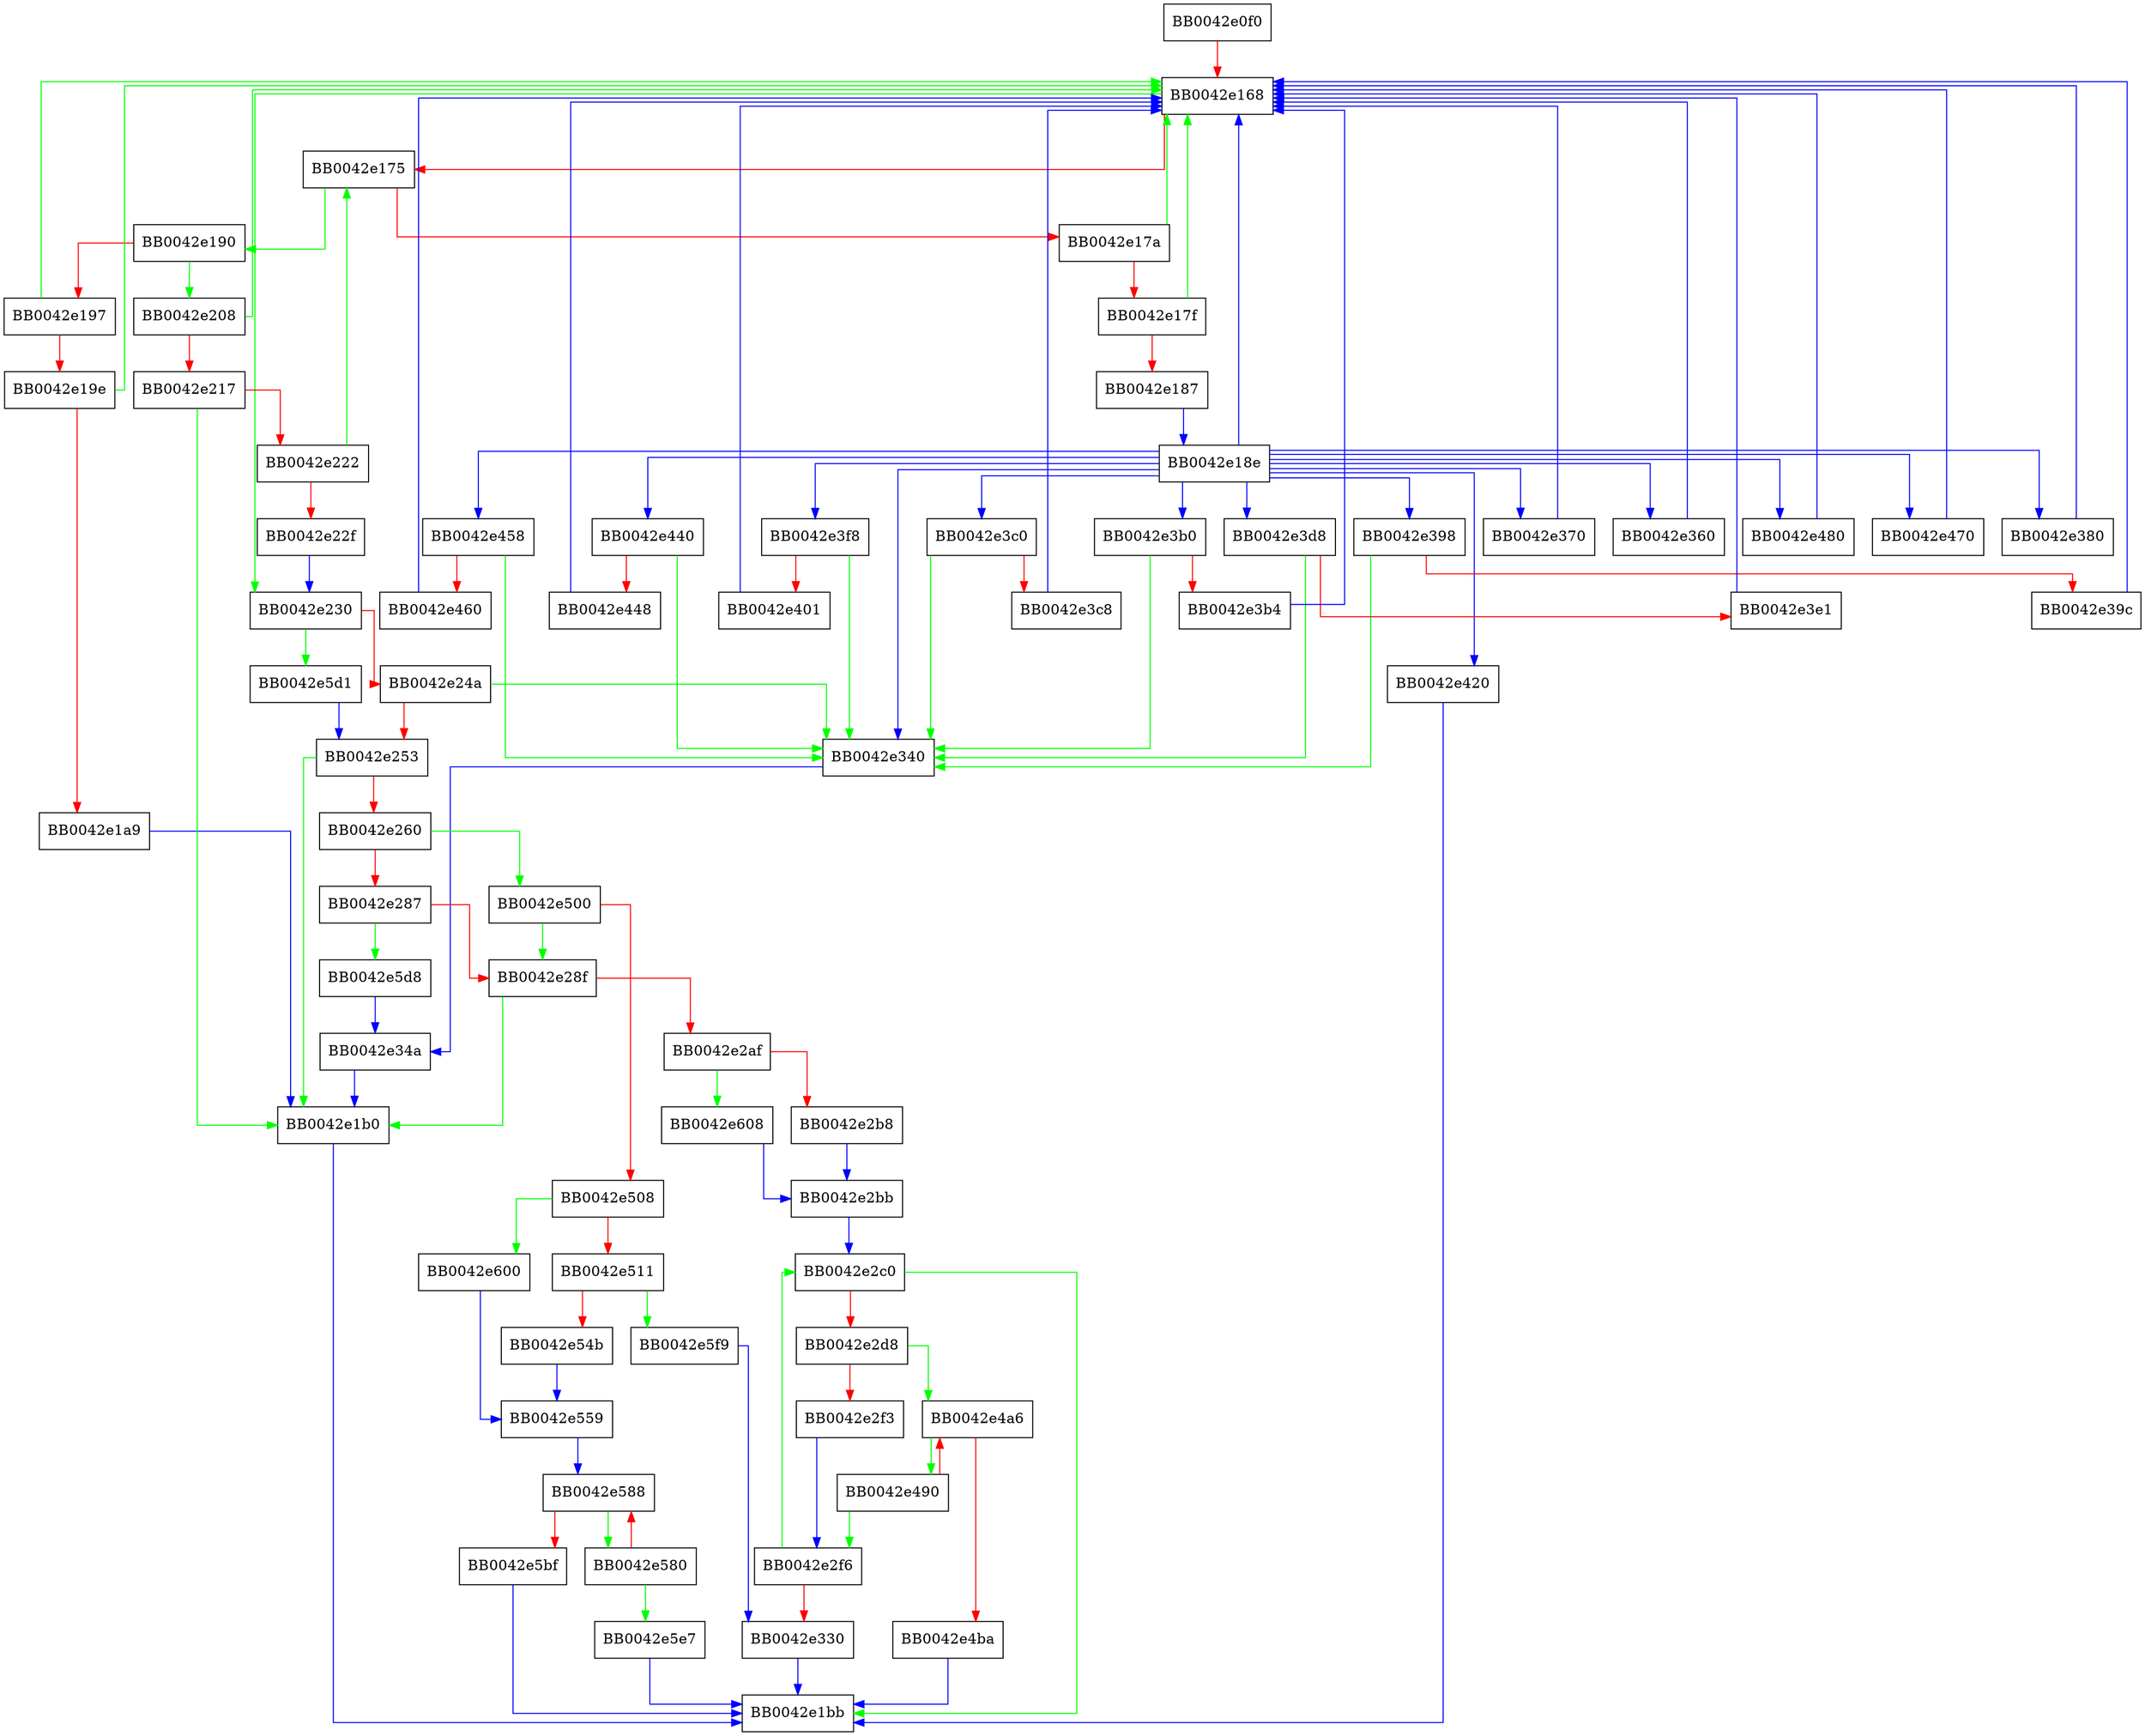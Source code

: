 digraph passwd_main {
  node [shape="box"];
  graph [splines=ortho];
  BB0042e0f0 -> BB0042e168 [color="red"];
  BB0042e168 -> BB0042e230 [color="green"];
  BB0042e168 -> BB0042e175 [color="red"];
  BB0042e175 -> BB0042e190 [color="green"];
  BB0042e175 -> BB0042e17a [color="red"];
  BB0042e17a -> BB0042e168 [color="green"];
  BB0042e17a -> BB0042e17f [color="red"];
  BB0042e17f -> BB0042e168 [color="green"];
  BB0042e17f -> BB0042e187 [color="red"];
  BB0042e187 -> BB0042e18e [color="blue"];
  BB0042e18e -> BB0042e340 [color="blue"];
  BB0042e18e -> BB0042e168 [color="blue"];
  BB0042e18e -> BB0042e420 [color="blue"];
  BB0042e18e -> BB0042e3f8 [color="blue"];
  BB0042e18e -> BB0042e370 [color="blue"];
  BB0042e18e -> BB0042e360 [color="blue"];
  BB0042e18e -> BB0042e480 [color="blue"];
  BB0042e18e -> BB0042e470 [color="blue"];
  BB0042e18e -> BB0042e458 [color="blue"];
  BB0042e18e -> BB0042e440 [color="blue"];
  BB0042e18e -> BB0042e3c0 [color="blue"];
  BB0042e18e -> BB0042e3b0 [color="blue"];
  BB0042e18e -> BB0042e398 [color="blue"];
  BB0042e18e -> BB0042e380 [color="blue"];
  BB0042e18e -> BB0042e3d8 [color="blue"];
  BB0042e190 -> BB0042e208 [color="green"];
  BB0042e190 -> BB0042e197 [color="red"];
  BB0042e197 -> BB0042e168 [color="green"];
  BB0042e197 -> BB0042e19e [color="red"];
  BB0042e19e -> BB0042e168 [color="green"];
  BB0042e19e -> BB0042e1a9 [color="red"];
  BB0042e1a9 -> BB0042e1b0 [color="blue"];
  BB0042e1b0 -> BB0042e1bb [color="blue"];
  BB0042e208 -> BB0042e168 [color="green"];
  BB0042e208 -> BB0042e217 [color="red"];
  BB0042e217 -> BB0042e1b0 [color="green"];
  BB0042e217 -> BB0042e222 [color="red"];
  BB0042e222 -> BB0042e175 [color="green"];
  BB0042e222 -> BB0042e22f [color="red"];
  BB0042e22f -> BB0042e230 [color="blue"];
  BB0042e230 -> BB0042e5d1 [color="green"];
  BB0042e230 -> BB0042e24a [color="red"];
  BB0042e24a -> BB0042e340 [color="green"];
  BB0042e24a -> BB0042e253 [color="red"];
  BB0042e253 -> BB0042e1b0 [color="green"];
  BB0042e253 -> BB0042e260 [color="red"];
  BB0042e260 -> BB0042e500 [color="green"];
  BB0042e260 -> BB0042e287 [color="red"];
  BB0042e287 -> BB0042e5d8 [color="green"];
  BB0042e287 -> BB0042e28f [color="red"];
  BB0042e28f -> BB0042e1b0 [color="green"];
  BB0042e28f -> BB0042e2af [color="red"];
  BB0042e2af -> BB0042e608 [color="green"];
  BB0042e2af -> BB0042e2b8 [color="red"];
  BB0042e2b8 -> BB0042e2bb [color="blue"];
  BB0042e2bb -> BB0042e2c0 [color="blue"];
  BB0042e2c0 -> BB0042e1bb [color="green"];
  BB0042e2c0 -> BB0042e2d8 [color="red"];
  BB0042e2d8 -> BB0042e4a6 [color="green"];
  BB0042e2d8 -> BB0042e2f3 [color="red"];
  BB0042e2f3 -> BB0042e2f6 [color="blue"];
  BB0042e2f6 -> BB0042e2c0 [color="green"];
  BB0042e2f6 -> BB0042e330 [color="red"];
  BB0042e330 -> BB0042e1bb [color="blue"];
  BB0042e340 -> BB0042e34a [color="blue"];
  BB0042e34a -> BB0042e1b0 [color="blue"];
  BB0042e360 -> BB0042e168 [color="blue"];
  BB0042e370 -> BB0042e168 [color="blue"];
  BB0042e380 -> BB0042e168 [color="blue"];
  BB0042e398 -> BB0042e340 [color="green"];
  BB0042e398 -> BB0042e39c [color="red"];
  BB0042e39c -> BB0042e168 [color="blue"];
  BB0042e3b0 -> BB0042e340 [color="green"];
  BB0042e3b0 -> BB0042e3b4 [color="red"];
  BB0042e3b4 -> BB0042e168 [color="blue"];
  BB0042e3c0 -> BB0042e340 [color="green"];
  BB0042e3c0 -> BB0042e3c8 [color="red"];
  BB0042e3c8 -> BB0042e168 [color="blue"];
  BB0042e3d8 -> BB0042e340 [color="green"];
  BB0042e3d8 -> BB0042e3e1 [color="red"];
  BB0042e3e1 -> BB0042e168 [color="blue"];
  BB0042e3f8 -> BB0042e340 [color="green"];
  BB0042e3f8 -> BB0042e401 [color="red"];
  BB0042e401 -> BB0042e168 [color="blue"];
  BB0042e420 -> BB0042e1bb [color="blue"];
  BB0042e440 -> BB0042e340 [color="green"];
  BB0042e440 -> BB0042e448 [color="red"];
  BB0042e448 -> BB0042e168 [color="blue"];
  BB0042e458 -> BB0042e340 [color="green"];
  BB0042e458 -> BB0042e460 [color="red"];
  BB0042e460 -> BB0042e168 [color="blue"];
  BB0042e470 -> BB0042e168 [color="blue"];
  BB0042e480 -> BB0042e168 [color="blue"];
  BB0042e490 -> BB0042e2f6 [color="green"];
  BB0042e490 -> BB0042e4a6 [color="red"];
  BB0042e4a6 -> BB0042e490 [color="green"];
  BB0042e4a6 -> BB0042e4ba [color="red"];
  BB0042e4ba -> BB0042e1bb [color="blue"];
  BB0042e500 -> BB0042e28f [color="green"];
  BB0042e500 -> BB0042e508 [color="red"];
  BB0042e508 -> BB0042e600 [color="green"];
  BB0042e508 -> BB0042e511 [color="red"];
  BB0042e511 -> BB0042e5f9 [color="green"];
  BB0042e511 -> BB0042e54b [color="red"];
  BB0042e54b -> BB0042e559 [color="blue"];
  BB0042e559 -> BB0042e588 [color="blue"];
  BB0042e580 -> BB0042e5e7 [color="green"];
  BB0042e580 -> BB0042e588 [color="red"];
  BB0042e588 -> BB0042e580 [color="green"];
  BB0042e588 -> BB0042e5bf [color="red"];
  BB0042e5bf -> BB0042e1bb [color="blue"];
  BB0042e5d1 -> BB0042e253 [color="blue"];
  BB0042e5d8 -> BB0042e34a [color="blue"];
  BB0042e5e7 -> BB0042e1bb [color="blue"];
  BB0042e5f9 -> BB0042e330 [color="blue"];
  BB0042e600 -> BB0042e559 [color="blue"];
  BB0042e608 -> BB0042e2bb [color="blue"];
}